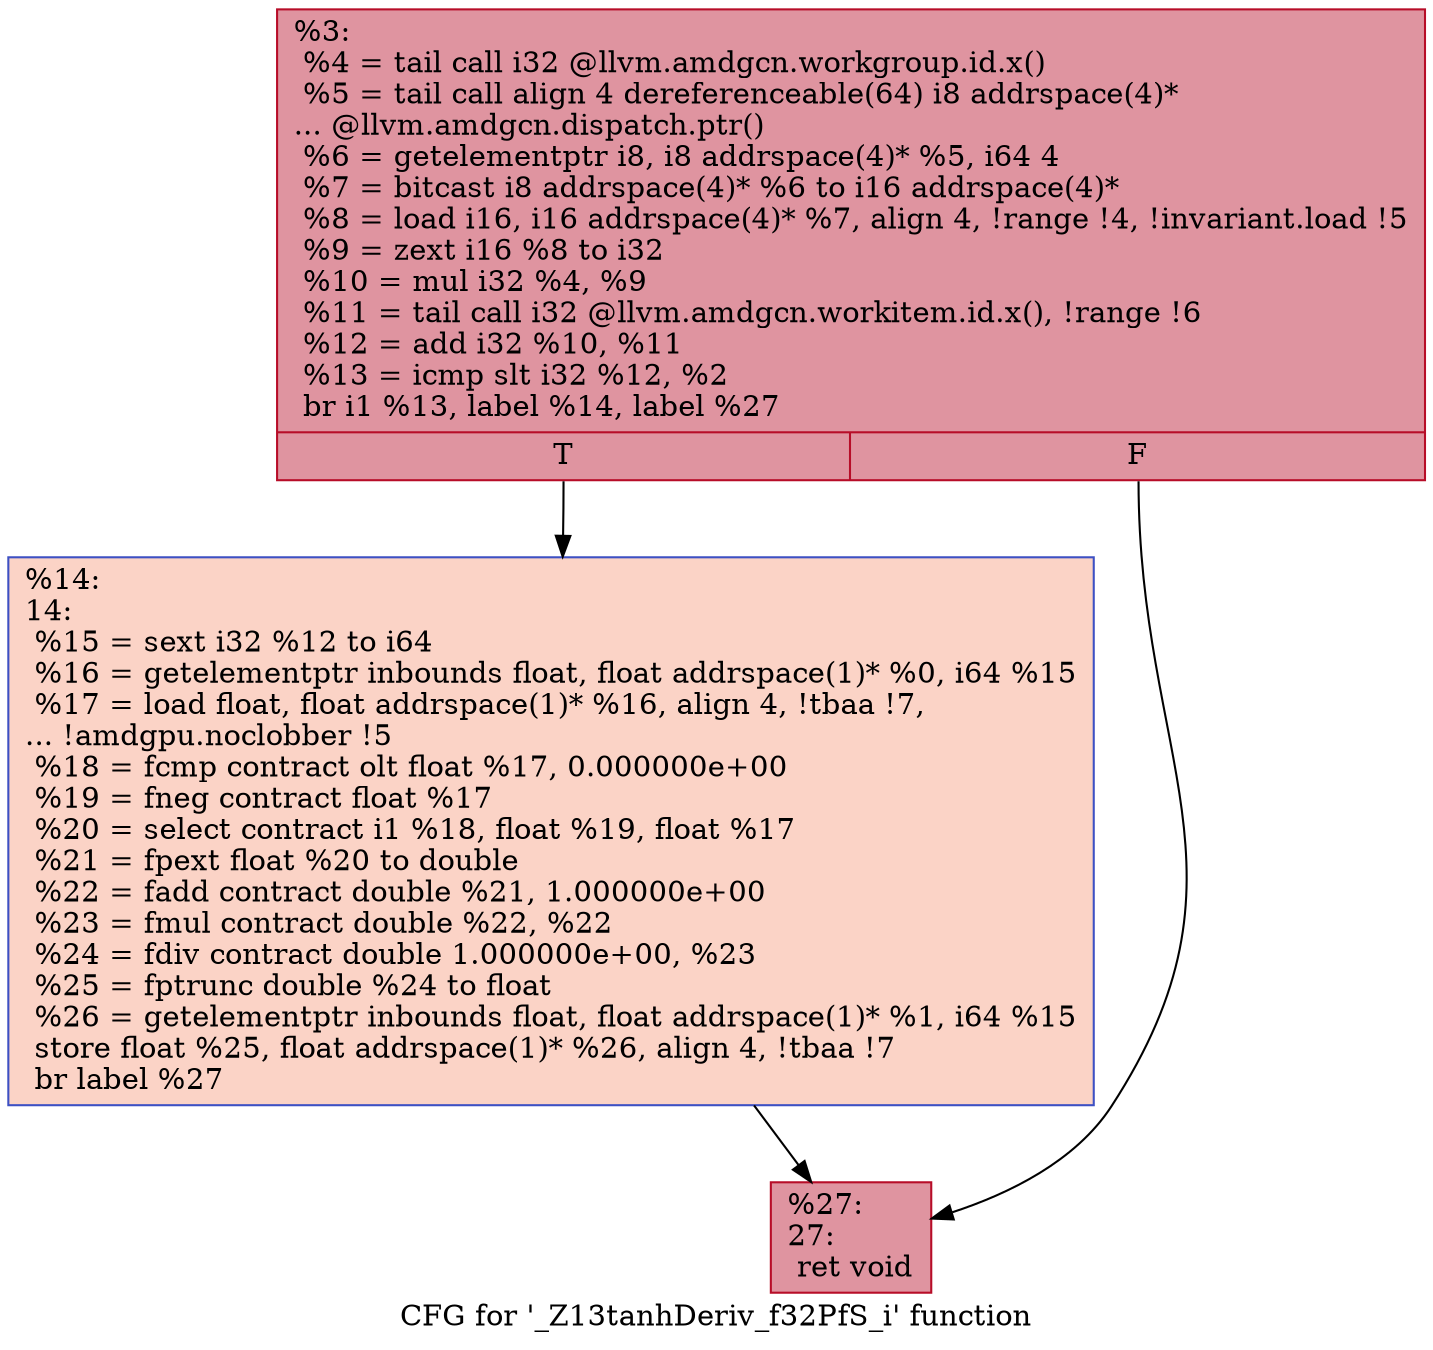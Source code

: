 digraph "CFG for '_Z13tanhDeriv_f32PfS_i' function" {
	label="CFG for '_Z13tanhDeriv_f32PfS_i' function";

	Node0x5eb6140 [shape=record,color="#b70d28ff", style=filled, fillcolor="#b70d2870",label="{%3:\l  %4 = tail call i32 @llvm.amdgcn.workgroup.id.x()\l  %5 = tail call align 4 dereferenceable(64) i8 addrspace(4)*\l... @llvm.amdgcn.dispatch.ptr()\l  %6 = getelementptr i8, i8 addrspace(4)* %5, i64 4\l  %7 = bitcast i8 addrspace(4)* %6 to i16 addrspace(4)*\l  %8 = load i16, i16 addrspace(4)* %7, align 4, !range !4, !invariant.load !5\l  %9 = zext i16 %8 to i32\l  %10 = mul i32 %4, %9\l  %11 = tail call i32 @llvm.amdgcn.workitem.id.x(), !range !6\l  %12 = add i32 %10, %11\l  %13 = icmp slt i32 %12, %2\l  br i1 %13, label %14, label %27\l|{<s0>T|<s1>F}}"];
	Node0x5eb6140:s0 -> Node0x5eb8040;
	Node0x5eb6140:s1 -> Node0x5eb80d0;
	Node0x5eb8040 [shape=record,color="#3d50c3ff", style=filled, fillcolor="#f59c7d70",label="{%14:\l14:                                               \l  %15 = sext i32 %12 to i64\l  %16 = getelementptr inbounds float, float addrspace(1)* %0, i64 %15\l  %17 = load float, float addrspace(1)* %16, align 4, !tbaa !7,\l... !amdgpu.noclobber !5\l  %18 = fcmp contract olt float %17, 0.000000e+00\l  %19 = fneg contract float %17\l  %20 = select contract i1 %18, float %19, float %17\l  %21 = fpext float %20 to double\l  %22 = fadd contract double %21, 1.000000e+00\l  %23 = fmul contract double %22, %22\l  %24 = fdiv contract double 1.000000e+00, %23\l  %25 = fptrunc double %24 to float\l  %26 = getelementptr inbounds float, float addrspace(1)* %1, i64 %15\l  store float %25, float addrspace(1)* %26, align 4, !tbaa !7\l  br label %27\l}"];
	Node0x5eb8040 -> Node0x5eb80d0;
	Node0x5eb80d0 [shape=record,color="#b70d28ff", style=filled, fillcolor="#b70d2870",label="{%27:\l27:                                               \l  ret void\l}"];
}
